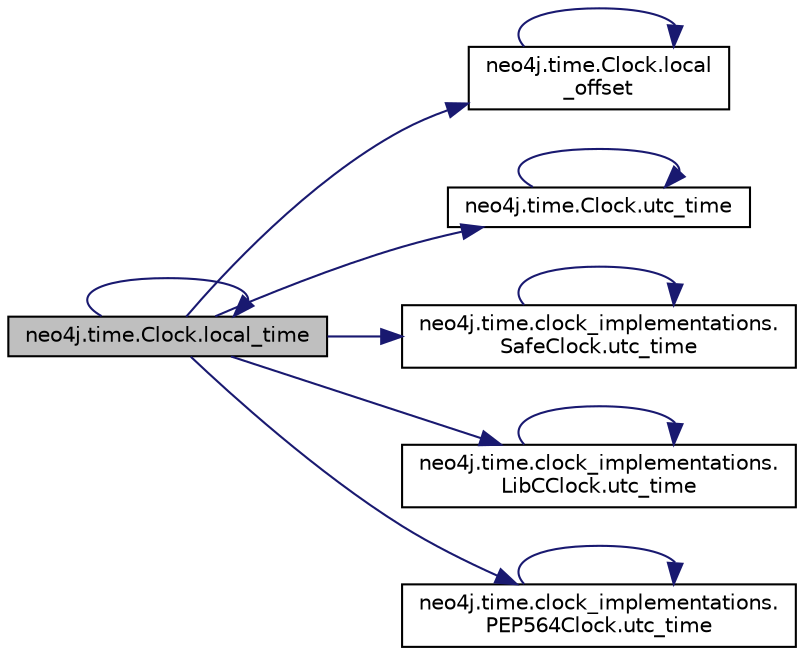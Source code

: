 digraph "neo4j.time.Clock.local_time"
{
 // LATEX_PDF_SIZE
  edge [fontname="Helvetica",fontsize="10",labelfontname="Helvetica",labelfontsize="10"];
  node [fontname="Helvetica",fontsize="10",shape=record];
  rankdir="LR";
  Node1 [label="neo4j.time.Clock.local_time",height=0.2,width=0.4,color="black", fillcolor="grey75", style="filled", fontcolor="black",tooltip=" "];
  Node1 -> Node2 [color="midnightblue",fontsize="10",style="solid",fontname="Helvetica"];
  Node2 [label="neo4j.time.Clock.local\l_offset",height=0.2,width=0.4,color="black", fillcolor="white", style="filled",URL="$d3/d00/classneo4j_1_1time_1_1_clock.html#ae8513096111e302bb020bdd6cafd5730",tooltip=" "];
  Node2 -> Node2 [color="midnightblue",fontsize="10",style="solid",fontname="Helvetica"];
  Node1 -> Node1 [color="midnightblue",fontsize="10",style="solid",fontname="Helvetica"];
  Node1 -> Node3 [color="midnightblue",fontsize="10",style="solid",fontname="Helvetica"];
  Node3 [label="neo4j.time.Clock.utc_time",height=0.2,width=0.4,color="black", fillcolor="white", style="filled",URL="$d3/d00/classneo4j_1_1time_1_1_clock.html#a06aeb71755b327d1cc0fea566584e9ba",tooltip=" "];
  Node3 -> Node3 [color="midnightblue",fontsize="10",style="solid",fontname="Helvetica"];
  Node1 -> Node4 [color="midnightblue",fontsize="10",style="solid",fontname="Helvetica"];
  Node4 [label="neo4j.time.clock_implementations.\lSafeClock.utc_time",height=0.2,width=0.4,color="black", fillcolor="white", style="filled",URL="$d5/d58/classneo4j_1_1time_1_1clock__implementations_1_1_safe_clock.html#afec36e8568b1509ef7eb3a43bd8faa49",tooltip=" "];
  Node4 -> Node4 [color="midnightblue",fontsize="10",style="solid",fontname="Helvetica"];
  Node1 -> Node5 [color="midnightblue",fontsize="10",style="solid",fontname="Helvetica"];
  Node5 [label="neo4j.time.clock_implementations.\lLibCClock.utc_time",height=0.2,width=0.4,color="black", fillcolor="white", style="filled",URL="$db/d85/classneo4j_1_1time_1_1clock__implementations_1_1_lib_c_clock.html#ada63e089e228a91f486391771872a82f",tooltip=" "];
  Node5 -> Node5 [color="midnightblue",fontsize="10",style="solid",fontname="Helvetica"];
  Node1 -> Node6 [color="midnightblue",fontsize="10",style="solid",fontname="Helvetica"];
  Node6 [label="neo4j.time.clock_implementations.\lPEP564Clock.utc_time",height=0.2,width=0.4,color="black", fillcolor="white", style="filled",URL="$dc/d26/classneo4j_1_1time_1_1clock__implementations_1_1_p_e_p564_clock.html#a77788139ebf9b8feea1f55946e3c57a2",tooltip=" "];
  Node6 -> Node6 [color="midnightblue",fontsize="10",style="solid",fontname="Helvetica"];
}
